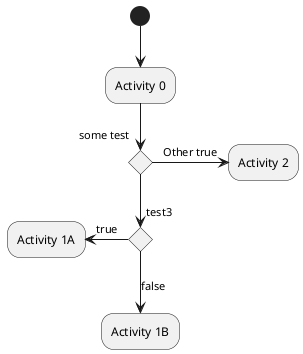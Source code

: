 {
  "sha1": "8h9t7oh3p5p4whclehg0xuv09x4w1hy",
  "insertion": {
    "when": "2024-05-30T20:48:21.422Z",
    "user": "plantuml@gmail.com"
  }
}
@startuml
(*) --> "Activity 0"

if "some test" then
  if "test3" then
    -left->[true] "Activity 1A"
  else
    -->[false] "Activity 1B"
  endif
else
  ->[Other true] "Activity 2"
endif
@enduml
